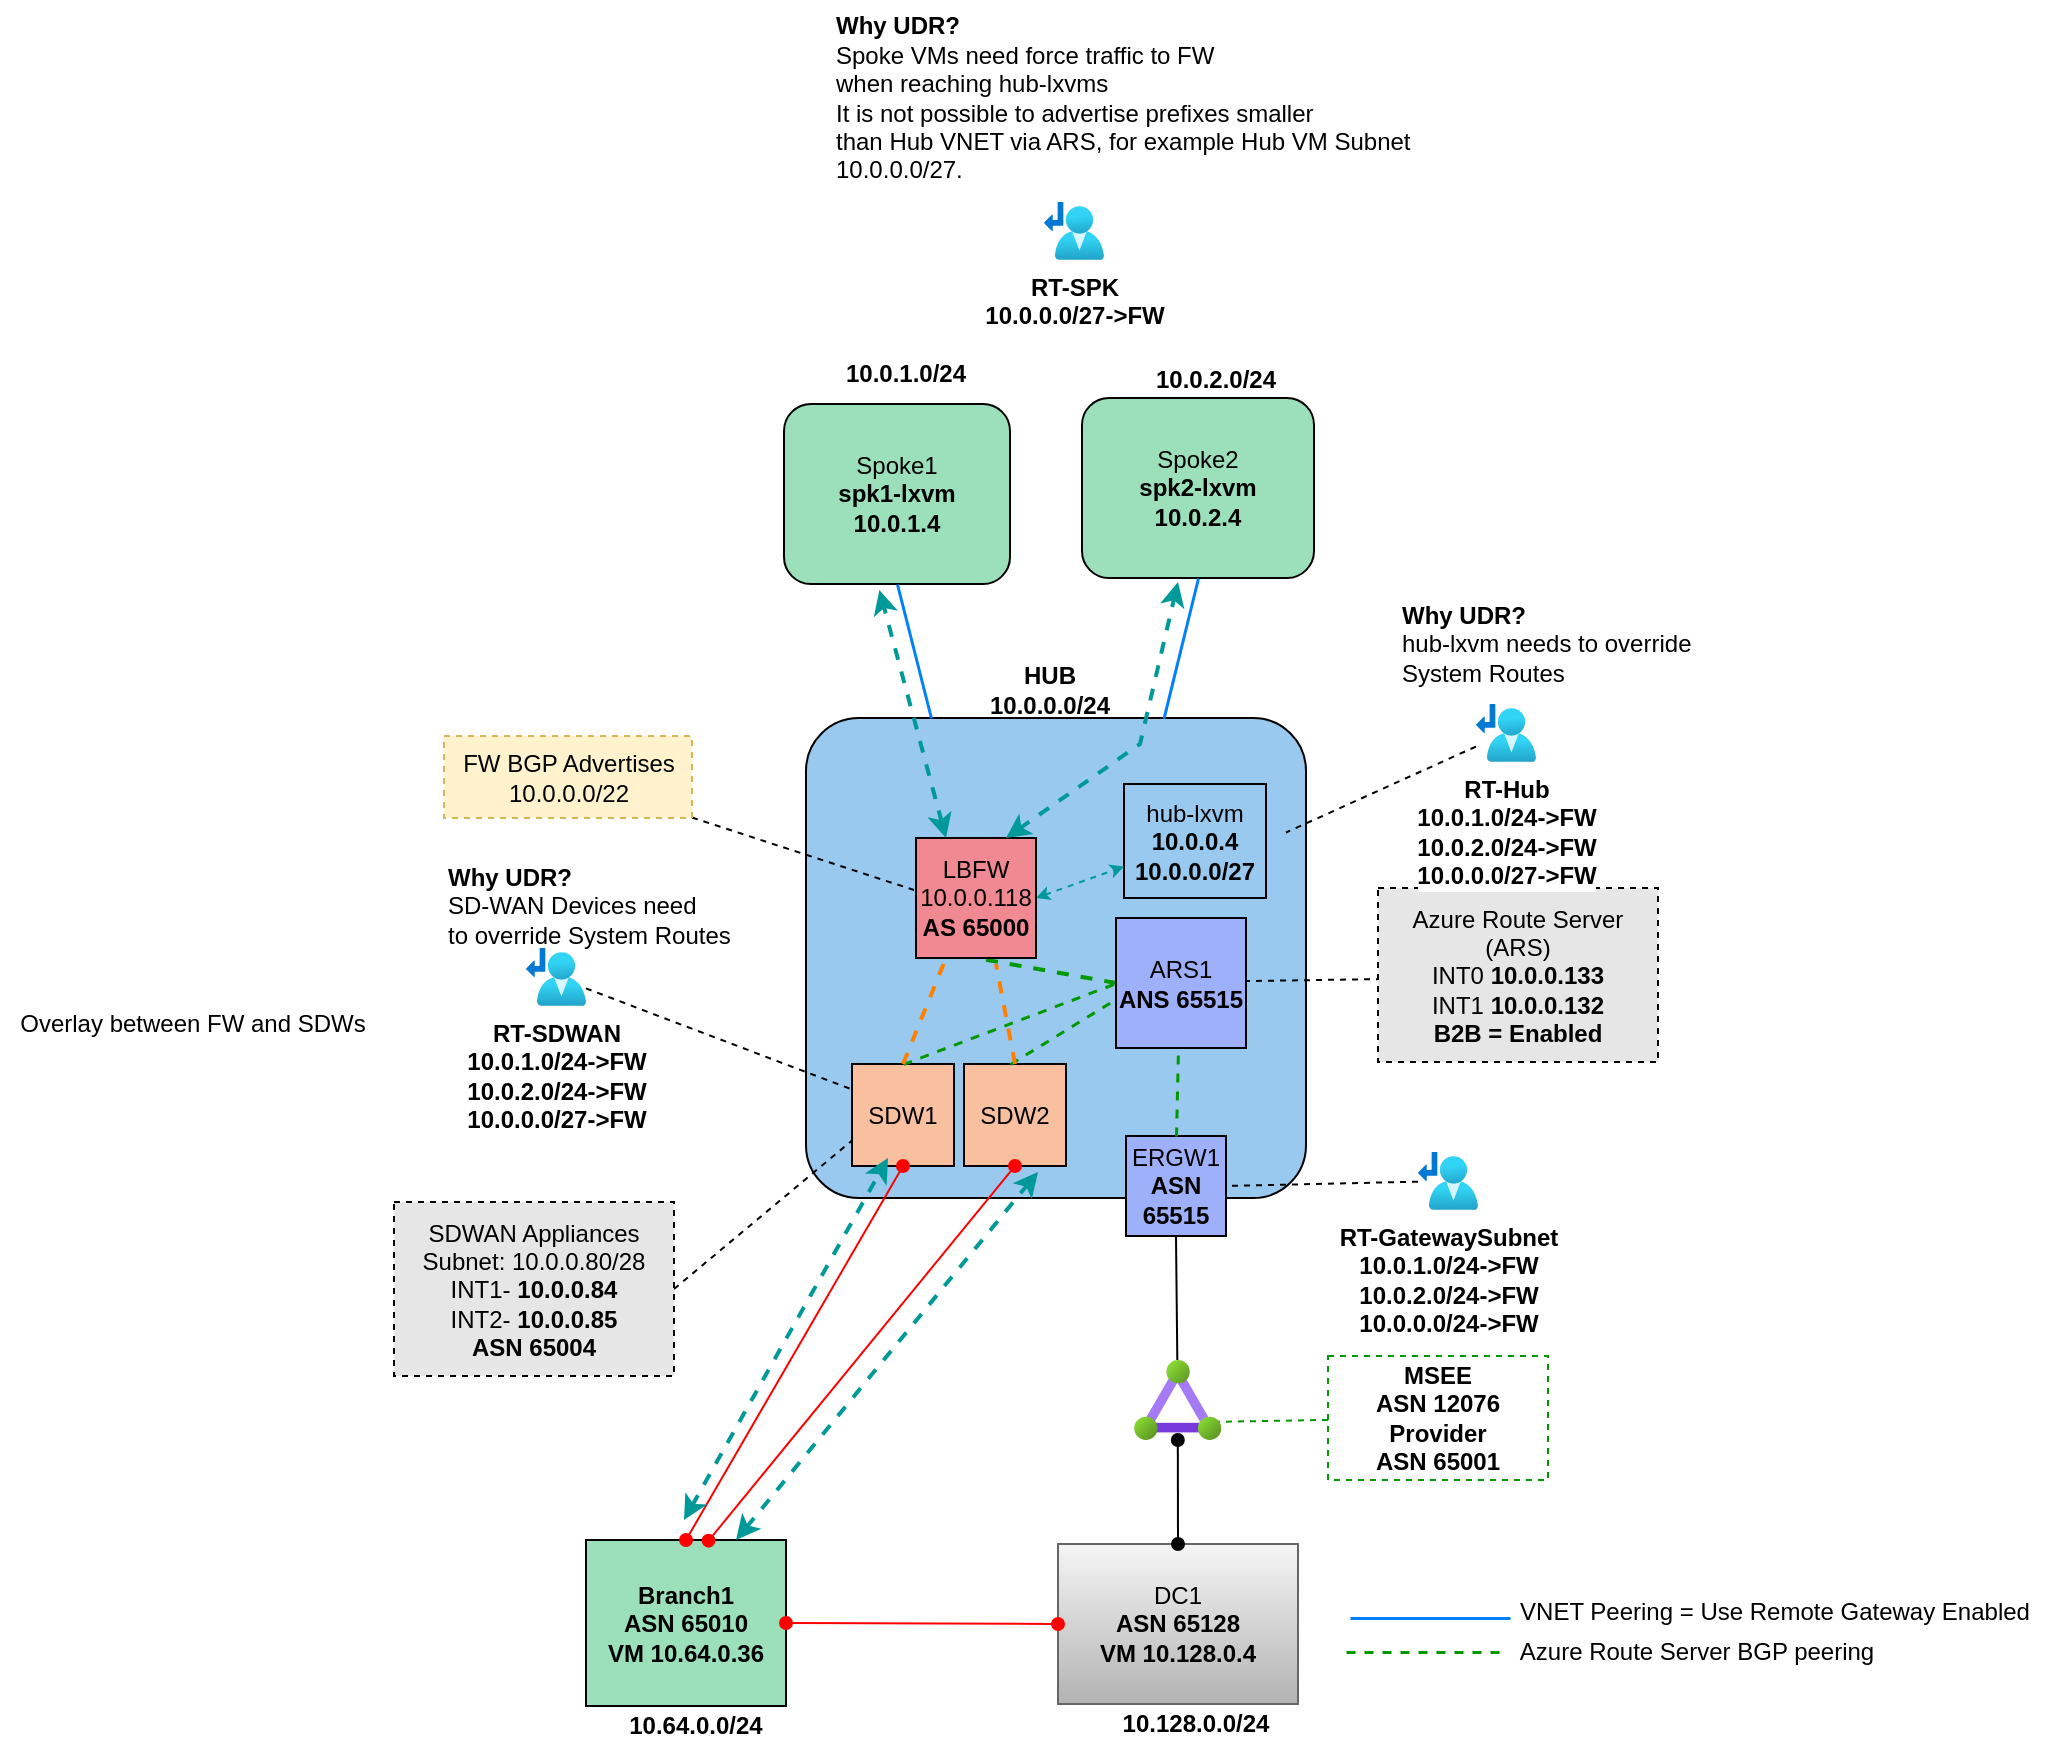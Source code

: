 <mxfile>
    <diagram name="UDR" id="_7mu0K1kzFnNQefQ5kPF">
        <mxGraphModel dx="2825" dy="1056" grid="0" gridSize="10" guides="0" tooltips="0" connect="1" arrows="1" fold="1" page="0" pageScale="1" pageWidth="1100" pageHeight="850" background="none" math="0" shadow="0">
            <root>
                <mxCell id="pV_txBsgiGjlM6UxXxGn-0"/>
                <mxCell id="pV_txBsgiGjlM6UxXxGn-1" parent="pV_txBsgiGjlM6UxXxGn-0"/>
                <mxCell id="pV_txBsgiGjlM6UxXxGn-3" value="Spoke2&lt;br&gt;&lt;b style=&quot;border-color: var(--border-color);&quot;&gt;spk2-lxvm&lt;br style=&quot;border-color: var(--border-color);&quot;&gt;10.0.2.4&lt;/b&gt;" style="rounded=1;whiteSpace=wrap;html=1;fillColor=#9BE0BA;" parent="pV_txBsgiGjlM6UxXxGn-1" vertex="1">
                    <mxGeometry x="-627" y="120" width="116" height="90" as="geometry"/>
                </mxCell>
                <mxCell id="pV_txBsgiGjlM6UxXxGn-5" value="Spoke1&lt;br&gt;&lt;b&gt;spk1-lxvm&lt;br&gt;10.0.1.4&lt;/b&gt;" style="rounded=1;whiteSpace=wrap;html=1;fillColor=#9BE0BA;" parent="pV_txBsgiGjlM6UxXxGn-1" vertex="1">
                    <mxGeometry x="-776" y="123" width="113" height="90" as="geometry"/>
                </mxCell>
                <mxCell id="pV_txBsgiGjlM6UxXxGn-6" value="&lt;b&gt;&lt;br&gt;&lt;br&gt;&lt;/b&gt;" style="rounded=1;whiteSpace=wrap;html=1;verticalAlign=top;fillColor=#99C9EF;arcSize=11;" parent="pV_txBsgiGjlM6UxXxGn-1" vertex="1">
                    <mxGeometry x="-765" y="280" width="250" height="240" as="geometry"/>
                </mxCell>
                <mxCell id="pV_txBsgiGjlM6UxXxGn-7" style="rounded=0;orthogonalLoop=1;jettySize=auto;html=1;exitX=0;exitY=0.5;exitDx=0;exitDy=0;dashed=1;strokeColor=#009900;endArrow=none;endFill=0;fontColor=#004F00;startArrow=none;entryX=0.5;entryY=1;entryDx=0;entryDy=0;strokeWidth=2;" parent="pV_txBsgiGjlM6UxXxGn-1" source="pV_txBsgiGjlM6UxXxGn-43" target="pV_txBsgiGjlM6UxXxGn-52" edge="1">
                    <mxGeometry relative="1" as="geometry">
                        <mxPoint x="-715" y="404" as="targetPoint"/>
                    </mxGeometry>
                </mxCell>
                <mxCell id="pV_txBsgiGjlM6UxXxGn-8" value="SDW1&lt;br&gt;" style="whiteSpace=wrap;html=1;aspect=fixed;fillColor=#F9C0A0;direction=south;" parent="pV_txBsgiGjlM6UxXxGn-1" vertex="1">
                    <mxGeometry x="-742" y="453" width="51" height="51" as="geometry"/>
                </mxCell>
                <mxCell id="pV_txBsgiGjlM6UxXxGn-9" value="DC1&lt;br&gt;&lt;b&gt;ASN 65128&lt;br&gt;VM 10.128.0.4&lt;br&gt;&lt;/b&gt;" style="rounded=0;whiteSpace=wrap;html=1;fillColor=#f5f5f5;strokeColor=#666666;gradientColor=#b3b3b3;" parent="pV_txBsgiGjlM6UxXxGn-1" vertex="1">
                    <mxGeometry x="-639" y="693" width="120" height="80" as="geometry"/>
                </mxCell>
                <mxCell id="pV_txBsgiGjlM6UxXxGn-11" value="&lt;b&gt;Branch1&lt;br&gt;ASN 65010&lt;br&gt;VM 10.64.0.36&lt;br&gt;&lt;/b&gt;" style="rounded=0;whiteSpace=wrap;html=1;fillColor=#9BE0BA;" parent="pV_txBsgiGjlM6UxXxGn-1" vertex="1">
                    <mxGeometry x="-875" y="691" width="100" height="83" as="geometry"/>
                </mxCell>
                <mxCell id="pV_txBsgiGjlM6UxXxGn-12" style="rounded=1;orthogonalLoop=1;jettySize=auto;html=1;exitX=0.5;exitY=1;exitDx=0;exitDy=0;entryX=0.715;entryY=0.001;entryDx=0;entryDy=0;startArrow=none;startFill=0;endArrow=none;endFill=0;entryPerimeter=0;strokeColor=#007FFF;strokeWidth=1.5;" parent="pV_txBsgiGjlM6UxXxGn-1" source="pV_txBsgiGjlM6UxXxGn-3" target="pV_txBsgiGjlM6UxXxGn-6" edge="1">
                    <mxGeometry relative="1" as="geometry"/>
                </mxCell>
                <mxCell id="pV_txBsgiGjlM6UxXxGn-13" style="rounded=1;orthogonalLoop=1;jettySize=auto;html=1;exitX=0.5;exitY=1;exitDx=0;exitDy=0;entryX=0.25;entryY=0;entryDx=0;entryDy=0;startArrow=none;startFill=0;endArrow=none;endFill=0;strokeColor=#007FFF;strokeWidth=1.5;" parent="pV_txBsgiGjlM6UxXxGn-1" source="pV_txBsgiGjlM6UxXxGn-5" target="pV_txBsgiGjlM6UxXxGn-6" edge="1">
                    <mxGeometry relative="1" as="geometry"/>
                </mxCell>
                <mxCell id="pV_txBsgiGjlM6UxXxGn-14" style="rounded=0;orthogonalLoop=1;jettySize=auto;html=1;exitX=0.5;exitY=0;exitDx=0;exitDy=0;startArrow=oval;startFill=1;endArrow=oval;endFill=1;strokeColor=#FF0000;entryX=1;entryY=0.5;entryDx=0;entryDy=0;" parent="pV_txBsgiGjlM6UxXxGn-1" source="pV_txBsgiGjlM6UxXxGn-11" target="pV_txBsgiGjlM6UxXxGn-8" edge="1">
                    <mxGeometry relative="1" as="geometry">
                        <mxPoint x="-725" y="500" as="targetPoint"/>
                    </mxGeometry>
                </mxCell>
                <mxCell id="pV_txBsgiGjlM6UxXxGn-16" value="ERGW1&lt;br&gt;&lt;b&gt;ASN 65515&lt;/b&gt;" style="whiteSpace=wrap;html=1;aspect=fixed;fillStyle=auto;fillColor=#9FB0FA;" parent="pV_txBsgiGjlM6UxXxGn-1" vertex="1">
                    <mxGeometry x="-605" y="489" width="50" height="50" as="geometry"/>
                </mxCell>
                <mxCell id="pV_txBsgiGjlM6UxXxGn-17" value="10.0.1.0/24" style="text;html=1;strokeColor=none;fillColor=none;align=center;verticalAlign=middle;whiteSpace=wrap;rounded=0;fontStyle=1" parent="pV_txBsgiGjlM6UxXxGn-1" vertex="1">
                    <mxGeometry x="-755" y="98" width="80" height="20" as="geometry"/>
                </mxCell>
                <mxCell id="pV_txBsgiGjlM6UxXxGn-18" value="10.0.2.0/24" style="text;html=1;strokeColor=none;fillColor=none;align=center;verticalAlign=middle;whiteSpace=wrap;rounded=0;fontStyle=1" parent="pV_txBsgiGjlM6UxXxGn-1" vertex="1">
                    <mxGeometry x="-600" y="101" width="80" height="20" as="geometry"/>
                </mxCell>
                <mxCell id="pV_txBsgiGjlM6UxXxGn-19" value="&lt;b&gt;10.64.0.0/24&lt;/b&gt;" style="text;html=1;strokeColor=none;fillColor=none;align=center;verticalAlign=middle;whiteSpace=wrap;rounded=0;" parent="pV_txBsgiGjlM6UxXxGn-1" vertex="1">
                    <mxGeometry x="-860" y="774" width="80" height="20" as="geometry"/>
                </mxCell>
                <mxCell id="pV_txBsgiGjlM6UxXxGn-21" value="HUB&lt;br&gt;10.0.0.0/24" style="text;html=1;strokeColor=none;fillColor=none;align=center;verticalAlign=middle;whiteSpace=wrap;rounded=0;fontStyle=1" parent="pV_txBsgiGjlM6UxXxGn-1" vertex="1">
                    <mxGeometry x="-683" y="256" width="80" height="20" as="geometry"/>
                </mxCell>
                <mxCell id="pV_txBsgiGjlM6UxXxGn-22" value="" style="edgeStyle=none;html=1;" parent="pV_txBsgiGjlM6UxXxGn-1" source="pV_txBsgiGjlM6UxXxGn-23" target="pV_txBsgiGjlM6UxXxGn-9" edge="1">
                    <mxGeometry relative="1" as="geometry"/>
                </mxCell>
                <mxCell id="pV_txBsgiGjlM6UxXxGn-23" value="&lt;b&gt;10.128.0.0/24&lt;/b&gt;" style="text;html=1;strokeColor=none;fillColor=none;align=center;verticalAlign=middle;whiteSpace=wrap;rounded=0;" parent="pV_txBsgiGjlM6UxXxGn-1" vertex="1">
                    <mxGeometry x="-610" y="773" width="80" height="20" as="geometry"/>
                </mxCell>
                <mxCell id="pV_txBsgiGjlM6UxXxGn-24" style="rounded=0;orthogonalLoop=1;jettySize=auto;html=1;entryX=0.5;entryY=1;entryDx=0;entryDy=0;startArrow=none;startFill=0;endArrow=none;endFill=0;" parent="pV_txBsgiGjlM6UxXxGn-1" source="pV_txBsgiGjlM6UxXxGn-48" target="pV_txBsgiGjlM6UxXxGn-16" edge="1">
                    <mxGeometry relative="1" as="geometry">
                        <mxPoint x="-575" y="610" as="sourcePoint"/>
                    </mxGeometry>
                </mxCell>
                <mxCell id="pV_txBsgiGjlM6UxXxGn-25" style="rounded=0;orthogonalLoop=1;jettySize=auto;html=1;exitX=0.5;exitY=0;exitDx=0;exitDy=0;startArrow=oval;startFill=1;endArrow=oval;endFill=1;" parent="pV_txBsgiGjlM6UxXxGn-1" source="pV_txBsgiGjlM6UxXxGn-9" target="pV_txBsgiGjlM6UxXxGn-48" edge="1">
                    <mxGeometry relative="1" as="geometry">
                        <mxPoint x="-573.482" y="679.944" as="targetPoint"/>
                    </mxGeometry>
                </mxCell>
                <mxCell id="pV_txBsgiGjlM6UxXxGn-26" style="rounded=0;orthogonalLoop=1;jettySize=auto;html=1;exitX=1;exitY=0.5;exitDx=0;exitDy=0;entryX=0;entryY=0.5;entryDx=0;entryDy=0;dashed=1;startArrow=none;startFill=0;endArrow=none;endFill=0;strokeColor=#000000;" parent="pV_txBsgiGjlM6UxXxGn-1" source="pV_txBsgiGjlM6UxXxGn-27" target="pV_txBsgiGjlM6UxXxGn-43" edge="1">
                    <mxGeometry relative="1" as="geometry"/>
                </mxCell>
                <mxCell id="pV_txBsgiGjlM6UxXxGn-27" value="&lt;font style=&quot;&quot;&gt;Azure Route Server (ARS)&lt;br&gt;&lt;div style=&quot;&quot;&gt;INT0 &lt;b&gt;10.0.0.133&lt;/b&gt;&lt;/div&gt;&lt;div style=&quot;&quot;&gt;INT1 &lt;b&gt;10.0.0.132&lt;/b&gt;&lt;/div&gt;&lt;div style=&quot;&quot;&gt;&lt;b&gt;B2B = Enabled&lt;/b&gt;&lt;/div&gt;&lt;/font&gt;" style="text;html=1;strokeColor=default;fillColor=#E6E6E6;align=center;verticalAlign=middle;whiteSpace=wrap;rounded=0;dashed=1;" parent="pV_txBsgiGjlM6UxXxGn-1" vertex="1">
                    <mxGeometry x="-479" y="365" width="140" height="87" as="geometry"/>
                </mxCell>
                <mxCell id="pV_txBsgiGjlM6UxXxGn-28" style="rounded=0;orthogonalLoop=1;jettySize=auto;html=1;exitX=1;exitY=0.5;exitDx=0;exitDy=0;dashed=1;startArrow=none;startFill=0;endArrow=none;endFill=0;strokeColor=#000000;entryX=0.75;entryY=1;entryDx=0;entryDy=0;" parent="pV_txBsgiGjlM6UxXxGn-1" source="pV_txBsgiGjlM6UxXxGn-29" target="pV_txBsgiGjlM6UxXxGn-8" edge="1">
                    <mxGeometry relative="1" as="geometry">
                        <mxPoint x="-737" y="479" as="targetPoint"/>
                    </mxGeometry>
                </mxCell>
                <mxCell id="pV_txBsgiGjlM6UxXxGn-29" value="SDWAN Appliances&lt;br&gt;Subnet:&amp;nbsp;10.0.0.80/28&lt;br&gt;INT1-&amp;nbsp;&lt;b&gt;10.0.0.84&lt;br&gt;&lt;/b&gt;INT2-&amp;nbsp;&lt;b style=&quot;border-color: var(--border-color);&quot;&gt;10.0.0.85&lt;/b&gt;&lt;br&gt;&lt;b&gt;ASN 65004&lt;/b&gt;" style="text;html=1;strokeColor=default;fillColor=#E6E6E6;align=center;verticalAlign=middle;whiteSpace=wrap;rounded=0;dashed=1;" parent="pV_txBsgiGjlM6UxXxGn-1" vertex="1">
                    <mxGeometry x="-971" y="522" width="140" height="87" as="geometry"/>
                </mxCell>
                <mxCell id="pV_txBsgiGjlM6UxXxGn-30" style="rounded=0;orthogonalLoop=1;jettySize=auto;html=1;dashed=1;strokeColor=#009900;endArrow=none;endFill=0;fontColor=#004F00;labelBackgroundColor=default;entryX=0.846;entryY=0.775;entryDx=0;entryDy=0;entryPerimeter=0;" parent="pV_txBsgiGjlM6UxXxGn-1" source="pV_txBsgiGjlM6UxXxGn-31" target="pV_txBsgiGjlM6UxXxGn-48" edge="1">
                    <mxGeometry relative="1" as="geometry">
                        <mxPoint x="-295" y="532.5" as="sourcePoint"/>
                        <mxPoint x="-575" y="635.25" as="targetPoint"/>
                    </mxGeometry>
                </mxCell>
                <mxCell id="pV_txBsgiGjlM6UxXxGn-31" value="&lt;b&gt;MSEE&lt;br&gt;ASN 12076&lt;br&gt;Provider&lt;br&gt;ASN 65001&lt;br&gt;&lt;/b&gt;" style="text;html=1;strokeColor=#009900;fillColor=none;align=center;verticalAlign=middle;whiteSpace=wrap;rounded=0;dashed=1;" parent="pV_txBsgiGjlM6UxXxGn-1" vertex="1">
                    <mxGeometry x="-504" y="599" width="110" height="62" as="geometry"/>
                </mxCell>
                <mxCell id="pV_txBsgiGjlM6UxXxGn-32" value="hub-lxvm&lt;br&gt;&lt;b&gt;10.0.0.4&lt;br&gt;10.0.0.0/27&lt;br&gt;&lt;/b&gt;" style="text;align=center;html=1;verticalAlign=middle;whiteSpace=wrap;rounded=0;fontSize=12;strokeColor=default;" parent="pV_txBsgiGjlM6UxXxGn-1" vertex="1">
                    <mxGeometry x="-606" y="313" width="71" height="57" as="geometry"/>
                </mxCell>
                <mxCell id="pV_txBsgiGjlM6UxXxGn-43" value="ARS1&lt;br&gt;&lt;b&gt;ANS 65515&lt;/b&gt;" style="whiteSpace=wrap;html=1;aspect=fixed;fillColor=#9FB0FA;" parent="pV_txBsgiGjlM6UxXxGn-1" vertex="1">
                    <mxGeometry x="-610" y="380" width="65" height="65" as="geometry"/>
                </mxCell>
                <mxCell id="pV_txBsgiGjlM6UxXxGn-48" value="" style="aspect=fixed;html=1;points=[];align=center;image;fontSize=12;image=img/lib/azure2/networking/ExpressRoute_Circuits.svg;fillColor=#FF6666;" parent="pV_txBsgiGjlM6UxXxGn-1" vertex="1">
                    <mxGeometry x="-601" y="601" width="43.75" height="40" as="geometry"/>
                </mxCell>
                <mxCell id="pV_txBsgiGjlM6UxXxGn-49" value="" style="rounded=0;orthogonalLoop=1;jettySize=auto;html=1;dashed=1;strokeColor=#009900;endArrow=none;endFill=0;fontColor=#004F00;strokeWidth=1.5;exitX=0.5;exitY=0;exitDx=0;exitDy=0;" parent="pV_txBsgiGjlM6UxXxGn-1" source="pV_txBsgiGjlM6UxXxGn-16" edge="1">
                    <mxGeometry relative="1" as="geometry">
                        <mxPoint x="-579" y="445" as="targetPoint"/>
                        <mxPoint x="-576" y="490" as="sourcePoint"/>
                    </mxGeometry>
                </mxCell>
                <mxCell id="gKa0OA1Wwf-zT32sqcEc-4" value="SDW2" style="whiteSpace=wrap;html=1;aspect=fixed;fillColor=#F9C0A0;direction=south;" parent="pV_txBsgiGjlM6UxXxGn-1" vertex="1">
                    <mxGeometry x="-686" y="453" width="51" height="51" as="geometry"/>
                </mxCell>
                <mxCell id="gKa0OA1Wwf-zT32sqcEc-5" style="rounded=0;orthogonalLoop=1;jettySize=auto;html=1;exitX=0.613;exitY=0.004;exitDx=0;exitDy=0;startArrow=oval;startFill=1;endArrow=oval;endFill=1;strokeColor=#FF0000;entryX=1;entryY=0.5;entryDx=0;entryDy=0;exitPerimeter=0;" parent="pV_txBsgiGjlM6UxXxGn-1" source="pV_txBsgiGjlM6UxXxGn-11" target="gKa0OA1Wwf-zT32sqcEc-4" edge="1">
                    <mxGeometry relative="1" as="geometry">
                        <mxPoint x="-706.5" y="514" as="targetPoint"/>
                        <mxPoint x="-815" y="701" as="sourcePoint"/>
                    </mxGeometry>
                </mxCell>
                <mxCell id="FWws9OsbfxTYVOzWDeag-1" style="edgeStyle=none;html=1;entryX=1;entryY=0.5;entryDx=0;entryDy=0;dashed=1;endArrow=none;endFill=0;" parent="pV_txBsgiGjlM6UxXxGn-1" source="pV_txBsgiGjlM6UxXxGn-65" target="pV_txBsgiGjlM6UxXxGn-16" edge="1">
                    <mxGeometry relative="1" as="geometry"/>
                </mxCell>
                <mxCell id="FWws9OsbfxTYVOzWDeag-30" style="rounded=0;orthogonalLoop=1;jettySize=auto;html=1;exitX=1;exitY=0.5;exitDx=0;exitDy=0;startArrow=oval;startFill=1;endArrow=oval;endFill=1;strokeColor=#FF0000;entryX=0;entryY=0.5;entryDx=0;entryDy=0;" parent="pV_txBsgiGjlM6UxXxGn-1" source="pV_txBsgiGjlM6UxXxGn-11" target="pV_txBsgiGjlM6UxXxGn-9" edge="1">
                    <mxGeometry relative="1" as="geometry">
                        <mxPoint x="-650.5" y="514" as="targetPoint"/>
                        <mxPoint x="-803.7" y="701.332" as="sourcePoint"/>
                    </mxGeometry>
                </mxCell>
                <mxCell id="LCVSwgqKnEwOuF7lQpnr-0" value="Overlay between FW and SDWs" style="text;html=1;align=center;verticalAlign=middle;resizable=0;points=[];autosize=1;strokeColor=none;fillColor=none;" vertex="1" parent="pV_txBsgiGjlM6UxXxGn-1">
                    <mxGeometry x="-1168" y="420" width="191" height="26" as="geometry"/>
                </mxCell>
                <mxCell id="gKa0OA1Wwf-zT32sqcEc-9" value="sd-wan-ars" parent="pV_txBsgiGjlM6UxXxGn-0"/>
                <mxCell id="gKa0OA1Wwf-zT32sqcEc-10" value="" style="rounded=0;orthogonalLoop=1;jettySize=auto;html=1;dashed=1;strokeColor=#009900;endArrow=none;endFill=0;fontColor=#004F00;strokeWidth=1.5;exitX=0;exitY=0.5;exitDx=0;exitDy=0;entryX=0;entryY=0.5;entryDx=0;entryDy=0;" parent="gKa0OA1Wwf-zT32sqcEc-9" edge="1">
                    <mxGeometry relative="1" as="geometry">
                        <mxPoint x="-610" y="412.5" as="targetPoint"/>
                        <mxPoint x="-716.5" y="453" as="sourcePoint"/>
                    </mxGeometry>
                </mxCell>
                <mxCell id="gKa0OA1Wwf-zT32sqcEc-11" value="" style="rounded=0;orthogonalLoop=1;jettySize=auto;html=1;dashed=1;strokeColor=#009900;endArrow=none;endFill=0;fontColor=#004F00;strokeWidth=1.5;" parent="gKa0OA1Wwf-zT32sqcEc-9" edge="1">
                    <mxGeometry relative="1" as="geometry">
                        <mxPoint x="-611" y="421" as="targetPoint"/>
                        <mxPoint x="-663" y="453" as="sourcePoint"/>
                    </mxGeometry>
                </mxCell>
                <mxCell id="FWws9OsbfxTYVOzWDeag-39" value="VNET Peering = Use Remote Gateway Enabled&lt;br&gt;" style="text;html=1;align=center;verticalAlign=middle;resizable=0;points=[];autosize=1;strokeColor=none;fillColor=none;" parent="gKa0OA1Wwf-zT32sqcEc-9" vertex="1">
                    <mxGeometry x="-418" y="714" width="273" height="26" as="geometry"/>
                </mxCell>
                <mxCell id="FWws9OsbfxTYVOzWDeag-40" value="" style="edgeStyle=none;orthogonalLoop=1;jettySize=auto;html=1;strokeColor=#007FFF;startArrow=none;startFill=0;endArrow=none;endFill=0;strokeWidth=1.5;" parent="gKa0OA1Wwf-zT32sqcEc-9" edge="1">
                    <mxGeometry width="80" relative="1" as="geometry">
                        <mxPoint x="-493.0" y="730" as="sourcePoint"/>
                        <mxPoint x="-413.0" y="730" as="targetPoint"/>
                        <Array as="points"/>
                    </mxGeometry>
                </mxCell>
                <mxCell id="FWws9OsbfxTYVOzWDeag-41" value="" style="rounded=0;orthogonalLoop=1;jettySize=auto;html=1;exitX=1;exitY=0.5;exitDx=0;exitDy=0;dashed=1;strokeColor=#009900;endArrow=none;endFill=0;fontColor=#004F00;strokeWidth=1.5;" parent="gKa0OA1Wwf-zT32sqcEc-9" edge="1">
                    <mxGeometry relative="1" as="geometry">
                        <mxPoint x="-416" y="747" as="targetPoint"/>
                        <mxPoint x="-495" y="747" as="sourcePoint"/>
                    </mxGeometry>
                </mxCell>
                <mxCell id="FWws9OsbfxTYVOzWDeag-42" value="Azure Route Server BGP peering" style="text;html=1;align=center;verticalAlign=middle;resizable=0;points=[];autosize=1;strokeColor=none;fillColor=none;" parent="gKa0OA1Wwf-zT32sqcEc-9" vertex="1">
                    <mxGeometry x="-418" y="734" width="195" height="26" as="geometry"/>
                </mxCell>
                <mxCell id="pV_txBsgiGjlM6UxXxGn-50" value="Firewall" parent="pV_txBsgiGjlM6UxXxGn-0"/>
                <mxCell id="pV_txBsgiGjlM6UxXxGn-51" style="edgeStyle=none;hachureGap=4;html=1;exitX=1;exitY=0.5;exitDx=0;exitDy=0;strokeColor=#009999;strokeWidth=1;fontFamily=Helvetica;fontSource=https%3A%2F%2Ffonts.googleapis.com%2Fcss%3Ffamily%3DArchitects%2BDaughter;fontSize=11;rounded=0;startArrow=classic;dashed=1;startSize=4;endSize=4;jumpSize=4;" parent="pV_txBsgiGjlM6UxXxGn-50" source="pV_txBsgiGjlM6UxXxGn-52" target="pV_txBsgiGjlM6UxXxGn-32" edge="1">
                    <mxGeometry relative="1" as="geometry"/>
                </mxCell>
                <mxCell id="pV_txBsgiGjlM6UxXxGn-52" value="LBFW&lt;br&gt;10.0.0.118&lt;br&gt;&lt;b&gt;AS 65000&lt;/b&gt;" style="whiteSpace=wrap;html=1;aspect=fixed;gradientColor=none;fillStyle=auto;fillColor=#F18992;" parent="pV_txBsgiGjlM6UxXxGn-50" vertex="1">
                    <mxGeometry x="-710" y="340" width="60" height="60" as="geometry"/>
                </mxCell>
                <mxCell id="pV_txBsgiGjlM6UxXxGn-54" value="" style="endArrow=classic;startArrow=classic;html=1;rounded=0;dashed=1;strokeWidth=2;exitX=0.25;exitY=0;exitDx=0;exitDy=0;strokeColor=#009999;entryX=0.422;entryY=1.033;entryDx=0;entryDy=0;entryPerimeter=0;" parent="pV_txBsgiGjlM6UxXxGn-50" source="pV_txBsgiGjlM6UxXxGn-52" target="pV_txBsgiGjlM6UxXxGn-5" edge="1">
                    <mxGeometry width="50" height="50" relative="1" as="geometry">
                        <mxPoint x="-647.0" y="397" as="sourcePoint"/>
                        <mxPoint x="-697" y="210" as="targetPoint"/>
                    </mxGeometry>
                </mxCell>
                <mxCell id="pV_txBsgiGjlM6UxXxGn-55" value="" style="endArrow=classic;startArrow=classic;html=1;rounded=0;dashed=1;strokeWidth=2;strokeColor=#009999;entryX=1;entryY=0.5;entryDx=0;entryDy=0;" parent="pV_txBsgiGjlM6UxXxGn-50" edge="1">
                    <mxGeometry width="50" height="50" relative="1" as="geometry">
                        <mxPoint x="-826" y="681" as="sourcePoint"/>
                        <mxPoint x="-724" y="500.0" as="targetPoint"/>
                    </mxGeometry>
                </mxCell>
                <mxCell id="pV_txBsgiGjlM6UxXxGn-56" value="" style="endArrow=classic;startArrow=classic;html=1;rounded=0;dashed=1;strokeWidth=2;strokeColor=#009999;exitX=0.75;exitY=0;exitDx=0;exitDy=0;" parent="pV_txBsgiGjlM6UxXxGn-50" source="pV_txBsgiGjlM6UxXxGn-52" edge="1">
                    <mxGeometry width="50" height="50" relative="1" as="geometry">
                        <mxPoint x="-615" y="340" as="sourcePoint"/>
                        <mxPoint x="-579" y="212" as="targetPoint"/>
                        <Array as="points">
                            <mxPoint x="-598" y="293"/>
                        </Array>
                    </mxGeometry>
                </mxCell>
                <mxCell id="gKa0OA1Wwf-zT32sqcEc-14" value="" style="endArrow=classic;startArrow=classic;html=1;rounded=0;dashed=1;strokeWidth=2;strokeColor=#009999;entryX=1;entryY=0.5;entryDx=0;entryDy=0;exitX=0.75;exitY=0;exitDx=0;exitDy=0;" parent="pV_txBsgiGjlM6UxXxGn-50" source="pV_txBsgiGjlM6UxXxGn-11" edge="1">
                    <mxGeometry width="50" height="50" relative="1" as="geometry">
                        <mxPoint x="-765" y="697" as="sourcePoint"/>
                        <mxPoint x="-649" y="507.0" as="targetPoint"/>
                    </mxGeometry>
                </mxCell>
                <mxCell id="gKa0OA1Wwf-zT32sqcEc-19" style="rounded=0;orthogonalLoop=1;jettySize=auto;html=1;dashed=1;strokeColor=#FF8000;endArrow=none;endFill=0;fontColor=#004F00;startArrow=none;entryX=0.25;entryY=1;entryDx=0;entryDy=0;strokeWidth=2;exitX=0;exitY=0.5;exitDx=0;exitDy=0;" parent="pV_txBsgiGjlM6UxXxGn-50" source="pV_txBsgiGjlM6UxXxGn-8" target="pV_txBsgiGjlM6UxXxGn-52" edge="1">
                    <mxGeometry relative="1" as="geometry">
                        <mxPoint x="-670" y="410" as="targetPoint"/>
                        <mxPoint x="-600" y="422.5" as="sourcePoint"/>
                    </mxGeometry>
                </mxCell>
                <mxCell id="gKa0OA1Wwf-zT32sqcEc-20" style="rounded=0;orthogonalLoop=1;jettySize=auto;html=1;dashed=1;strokeColor=#FF8000;endArrow=none;endFill=0;fontColor=#004F00;startArrow=none;strokeWidth=2;exitX=0;exitY=0.5;exitDx=0;exitDy=0;" parent="pV_txBsgiGjlM6UxXxGn-50" source="gKa0OA1Wwf-zT32sqcEc-4" edge="1">
                    <mxGeometry relative="1" as="geometry">
                        <mxPoint x="-670" y="403" as="targetPoint"/>
                        <mxPoint x="-706.5" y="463" as="sourcePoint"/>
                    </mxGeometry>
                </mxCell>
                <object label="UDR" id="pV_txBsgiGjlM6UxXxGn-64">
                    <mxCell parent="pV_txBsgiGjlM6UxXxGn-0"/>
                </object>
                <mxCell id="pV_txBsgiGjlM6UxXxGn-65" value="RT-GatewaySubnet&lt;br&gt;10.0.1.0/24-&amp;gt;FW&lt;br&gt;10.0.2.0/24-&amp;gt;FW&lt;br&gt;10.0.0.0/24-&amp;gt;FW" style="aspect=fixed;html=1;points=[];align=center;image;fontSize=12;image=img/lib/azure2/networking/Route_Tables.svg;fontStyle=1" parent="pV_txBsgiGjlM6UxXxGn-64" vertex="1">
                    <mxGeometry x="-459" y="497" width="29.94" height="29" as="geometry"/>
                </mxCell>
                <mxCell id="FWws9OsbfxTYVOzWDeag-17" value="RT-SDWAN&lt;br&gt;10.0.1.0/24-&amp;gt;FW&lt;br&gt;10.0.2.0/24-&amp;gt;FW&lt;br&gt;10.0.0.0/27-&amp;gt;FW" style="aspect=fixed;html=1;points=[];align=center;image;fontSize=12;image=img/lib/azure2/networking/Route_Tables.svg;fontStyle=1" parent="pV_txBsgiGjlM6UxXxGn-64" vertex="1">
                    <mxGeometry x="-905" y="395" width="29.94" height="29" as="geometry"/>
                </mxCell>
                <mxCell id="FWws9OsbfxTYVOzWDeag-18" value="&lt;b&gt;Why UDR?&amp;nbsp;&lt;br&gt;&lt;/b&gt;SD-WAN Devices need &lt;br&gt;to override System Routes" style="text;html=1;align=left;verticalAlign=middle;resizable=0;points=[];autosize=1;strokeColor=none;fillColor=none;" parent="pV_txBsgiGjlM6UxXxGn-64" vertex="1">
                    <mxGeometry x="-946" y="346" width="159" height="55" as="geometry"/>
                </mxCell>
                <mxCell id="FWws9OsbfxTYVOzWDeag-19" value="RT-Hub&lt;br&gt;10.0.1.0/24-&amp;gt;FW&lt;br&gt;10.0.2.0/24-&amp;gt;FW&lt;br&gt;10.0.0.0/27-&amp;gt;FW" style="aspect=fixed;html=1;points=[];align=center;image;fontSize=12;image=img/lib/azure2/networking/Route_Tables.svg;fontStyle=1" parent="pV_txBsgiGjlM6UxXxGn-64" vertex="1">
                    <mxGeometry x="-430" y="273" width="29.94" height="29" as="geometry"/>
                </mxCell>
                <mxCell id="FWws9OsbfxTYVOzWDeag-20" value="&lt;b&gt;Why UDR?&lt;br&gt;&lt;/b&gt;hub-lxvm needs to override &lt;br&gt;System Routes" style="text;html=1;align=left;verticalAlign=middle;resizable=0;points=[];autosize=1;strokeColor=none;fillColor=none;" parent="pV_txBsgiGjlM6UxXxGn-64" vertex="1">
                    <mxGeometry x="-469" y="215" width="163" height="55" as="geometry"/>
                </mxCell>
                <mxCell id="FWws9OsbfxTYVOzWDeag-21" value="RT-SPK&lt;br&gt;10.0.0.0/27-&amp;gt;FW" style="aspect=fixed;html=1;points=[];align=center;image;fontSize=12;image=img/lib/azure2/networking/Route_Tables.svg;fontStyle=1" parent="pV_txBsgiGjlM6UxXxGn-64" vertex="1">
                    <mxGeometry x="-646" y="22" width="29.94" height="29" as="geometry"/>
                </mxCell>
                <mxCell id="FWws9OsbfxTYVOzWDeag-22" value="&lt;b&gt;Why UDR?&lt;br&gt;&lt;/b&gt;Spoke VMs need force traffic to FW&lt;br&gt;when reaching hub-lxvms&lt;br&gt;It is not possible to advertise prefixes smaller &lt;br&gt;than Hub VNET via ARS, for example Hub VM Subnet&lt;br&gt;10.0.0.0/27." style="text;html=1;align=left;verticalAlign=middle;resizable=0;points=[];autosize=1;strokeColor=none;fillColor=none;" parent="pV_txBsgiGjlM6UxXxGn-64" vertex="1">
                    <mxGeometry x="-752" y="-79" width="305" height="98" as="geometry"/>
                </mxCell>
                <mxCell id="FWws9OsbfxTYVOzWDeag-23" style="edgeStyle=none;html=1;entryX=1;entryY=0.25;entryDx=0;entryDy=0;endArrow=none;endFill=0;dashed=1;" parent="pV_txBsgiGjlM6UxXxGn-64" source="FWws9OsbfxTYVOzWDeag-19" edge="1">
                    <mxGeometry relative="1" as="geometry">
                        <mxPoint x="-525" y="337.25" as="targetPoint"/>
                    </mxGeometry>
                </mxCell>
                <mxCell id="FWws9OsbfxTYVOzWDeag-24" style="edgeStyle=none;html=1;dashed=1;fontColor=#FF8000;endArrow=none;endFill=0;" parent="pV_txBsgiGjlM6UxXxGn-64" source="FWws9OsbfxTYVOzWDeag-26" edge="1">
                    <mxGeometry relative="1" as="geometry">
                        <mxPoint x="-711" y="366" as="targetPoint"/>
                    </mxGeometry>
                </mxCell>
                <mxCell id="FWws9OsbfxTYVOzWDeag-25" style="edgeStyle=none;html=1;dashed=1;endArrow=none;endFill=0;entryX=0.25;entryY=1;entryDx=0;entryDy=0;" parent="pV_txBsgiGjlM6UxXxGn-64" source="FWws9OsbfxTYVOzWDeag-17" target="pV_txBsgiGjlM6UxXxGn-8" edge="1">
                    <mxGeometry relative="1" as="geometry">
                        <mxPoint x="-740" y="471" as="targetPoint"/>
                    </mxGeometry>
                </mxCell>
                <mxCell id="FWws9OsbfxTYVOzWDeag-26" value="FW BGP Advertises&lt;br&gt;10.0.0.0/22" style="text;html=1;align=center;verticalAlign=middle;resizable=0;points=[];autosize=1;strokeColor=#d6b656;fillColor=#fff2cc;dashed=1;" parent="pV_txBsgiGjlM6UxXxGn-64" vertex="1">
                    <mxGeometry x="-946" y="289" width="124" height="41" as="geometry"/>
                </mxCell>
            </root>
        </mxGraphModel>
    </diagram>
    <diagram name="SD-VNET" id="v_oJ7eFrxNq7j85Yx0EX">
        <mxGraphModel dx="3225" dy="656" grid="0" gridSize="10" guides="0" tooltips="0" connect="1" arrows="1" fold="1" page="0" pageScale="1" pageWidth="1100" pageHeight="850" background="none" math="0" shadow="0">
            <root>
                <mxCell id="troMd9qhn7XEFZoUYkuW-0"/>
                <mxCell id="troMd9qhn7XEFZoUYkuW-1" parent="troMd9qhn7XEFZoUYkuW-0"/>
                <mxCell id="9YHOw0NfHvEYY-PrdQ5U-2" value="SD-WAN VNET&lt;br&gt;10.20.0.0/24" style="rounded=1;whiteSpace=wrap;html=1;fillColor=none;labelPosition=center;verticalLabelPosition=top;align=center;verticalAlign=bottom;" parent="troMd9qhn7XEFZoUYkuW-1" vertex="1">
                    <mxGeometry x="-958" y="319" width="159" height="146" as="geometry"/>
                </mxCell>
                <mxCell id="troMd9qhn7XEFZoUYkuW-2" value="Spoke12&lt;br&gt;&lt;b style=&quot;border-color: var(--border-color);&quot;&gt;spk2-lxvm&lt;br style=&quot;border-color: var(--border-color);&quot;&gt;10.0.2.4&lt;/b&gt;" style="rounded=1;whiteSpace=wrap;html=1;fillColor=#9BE0BA;" parent="troMd9qhn7XEFZoUYkuW-1" vertex="1">
                    <mxGeometry x="-627" y="120" width="116" height="90" as="geometry"/>
                </mxCell>
                <mxCell id="troMd9qhn7XEFZoUYkuW-3" value="Spoke1&lt;br&gt;&lt;b&gt;spk1-lxvm&lt;br&gt;10.0.1.4&lt;/b&gt;" style="rounded=1;whiteSpace=wrap;html=1;fillColor=#9BE0BA;" parent="troMd9qhn7XEFZoUYkuW-1" vertex="1">
                    <mxGeometry x="-776" y="123" width="113" height="90" as="geometry"/>
                </mxCell>
                <mxCell id="troMd9qhn7XEFZoUYkuW-4" value="&lt;b&gt;&lt;br&gt;&lt;br&gt;&lt;/b&gt;" style="rounded=1;whiteSpace=wrap;html=1;verticalAlign=top;fillColor=#99C9EF;arcSize=11;" parent="troMd9qhn7XEFZoUYkuW-1" vertex="1">
                    <mxGeometry x="-765" y="280" width="250" height="240" as="geometry"/>
                </mxCell>
                <mxCell id="troMd9qhn7XEFZoUYkuW-5" style="rounded=0;orthogonalLoop=1;jettySize=auto;html=1;exitX=0;exitY=0.5;exitDx=0;exitDy=0;dashed=1;strokeColor=#009900;endArrow=none;endFill=0;fontColor=#004F00;startArrow=none;entryX=1;entryY=0.5;entryDx=0;entryDy=0;strokeWidth=2;" parent="troMd9qhn7XEFZoUYkuW-1" source="troMd9qhn7XEFZoUYkuW-28" target="troMd9qhn7XEFZoUYkuW-44" edge="1">
                    <mxGeometry relative="1" as="geometry">
                        <mxPoint x="-715" y="404" as="targetPoint"/>
                    </mxGeometry>
                </mxCell>
                <mxCell id="troMd9qhn7XEFZoUYkuW-6" value="SDW1&lt;br&gt;" style="whiteSpace=wrap;html=1;aspect=fixed;fillColor=#F9C0A0;direction=south;" parent="troMd9qhn7XEFZoUYkuW-1" vertex="1">
                    <mxGeometry x="-928" y="339" width="51" height="51" as="geometry"/>
                </mxCell>
                <mxCell id="troMd9qhn7XEFZoUYkuW-7" value="DC1&lt;br&gt;&lt;b&gt;ASN 65128&lt;br&gt;VM 10.128.0.4&lt;br&gt;&lt;/b&gt;" style="rounded=0;whiteSpace=wrap;html=1;fillColor=#f5f5f5;strokeColor=#666666;gradientColor=#b3b3b3;" parent="troMd9qhn7XEFZoUYkuW-1" vertex="1">
                    <mxGeometry x="-638" y="697" width="120" height="80" as="geometry"/>
                </mxCell>
                <mxCell id="troMd9qhn7XEFZoUYkuW-8" value="&lt;b&gt;Branch1&lt;br&gt;ASN 65010&lt;br&gt;VM 10.64.0.36&lt;br&gt;&lt;/b&gt;" style="rounded=0;whiteSpace=wrap;html=1;fillColor=#9BE0BA;" parent="troMd9qhn7XEFZoUYkuW-1" vertex="1">
                    <mxGeometry x="-918" y="696" width="100" height="83" as="geometry"/>
                </mxCell>
                <mxCell id="troMd9qhn7XEFZoUYkuW-9" style="rounded=1;orthogonalLoop=1;jettySize=auto;html=1;exitX=0.5;exitY=1;exitDx=0;exitDy=0;entryX=0.715;entryY=0.001;entryDx=0;entryDy=0;startArrow=none;startFill=0;endArrow=none;endFill=0;entryPerimeter=0;strokeColor=#007FFF;strokeWidth=1.5;" parent="troMd9qhn7XEFZoUYkuW-1" source="troMd9qhn7XEFZoUYkuW-2" target="troMd9qhn7XEFZoUYkuW-4" edge="1">
                    <mxGeometry relative="1" as="geometry"/>
                </mxCell>
                <mxCell id="troMd9qhn7XEFZoUYkuW-10" style="rounded=1;orthogonalLoop=1;jettySize=auto;html=1;exitX=0.5;exitY=1;exitDx=0;exitDy=0;entryX=0.25;entryY=0;entryDx=0;entryDy=0;startArrow=none;startFill=0;endArrow=none;endFill=0;strokeColor=#007FFF;strokeWidth=1.5;" parent="troMd9qhn7XEFZoUYkuW-1" source="troMd9qhn7XEFZoUYkuW-3" target="troMd9qhn7XEFZoUYkuW-4" edge="1">
                    <mxGeometry relative="1" as="geometry"/>
                </mxCell>
                <mxCell id="troMd9qhn7XEFZoUYkuW-11" style="rounded=0;orthogonalLoop=1;jettySize=auto;html=1;startArrow=none;startFill=1;endArrow=oval;endFill=1;strokeColor=#FF0000;entryX=1;entryY=0.5;entryDx=0;entryDy=0;exitX=0.25;exitY=0;exitDx=0;exitDy=0;" parent="troMd9qhn7XEFZoUYkuW-1" source="troMd9qhn7XEFZoUYkuW-8" target="troMd9qhn7XEFZoUYkuW-6" edge="1">
                    <mxGeometry relative="1" as="geometry">
                        <mxPoint x="-725" y="500" as="targetPoint"/>
                    </mxGeometry>
                </mxCell>
                <mxCell id="troMd9qhn7XEFZoUYkuW-12" value="ERGW1&lt;br&gt;&lt;b&gt;ASN 65515&lt;/b&gt;" style="whiteSpace=wrap;html=1;aspect=fixed;fillStyle=auto;fillColor=#9FB0FA;" parent="troMd9qhn7XEFZoUYkuW-1" vertex="1">
                    <mxGeometry x="-605" y="489" width="50" height="50" as="geometry"/>
                </mxCell>
                <mxCell id="troMd9qhn7XEFZoUYkuW-13" value="10.0.1.0/24" style="text;html=1;strokeColor=none;fillColor=none;align=center;verticalAlign=middle;whiteSpace=wrap;rounded=0;fontStyle=1" parent="troMd9qhn7XEFZoUYkuW-1" vertex="1">
                    <mxGeometry x="-755" y="98" width="80" height="20" as="geometry"/>
                </mxCell>
                <mxCell id="troMd9qhn7XEFZoUYkuW-14" value="10.0.2.0/24" style="text;html=1;strokeColor=none;fillColor=none;align=center;verticalAlign=middle;whiteSpace=wrap;rounded=0;fontStyle=1" parent="troMd9qhn7XEFZoUYkuW-1" vertex="1">
                    <mxGeometry x="-600" y="101" width="80" height="20" as="geometry"/>
                </mxCell>
                <mxCell id="troMd9qhn7XEFZoUYkuW-15" value="&lt;b&gt;10.64.0.0/24&lt;/b&gt;" style="text;html=1;strokeColor=none;fillColor=none;align=center;verticalAlign=middle;whiteSpace=wrap;rounded=0;" parent="troMd9qhn7XEFZoUYkuW-1" vertex="1">
                    <mxGeometry x="-903" y="779" width="80" height="20" as="geometry"/>
                </mxCell>
                <mxCell id="troMd9qhn7XEFZoUYkuW-16" value="HUB&lt;br&gt;10.0.0.0/24" style="text;html=1;strokeColor=none;fillColor=none;align=center;verticalAlign=middle;whiteSpace=wrap;rounded=0;fontStyle=1" parent="troMd9qhn7XEFZoUYkuW-1" vertex="1">
                    <mxGeometry x="-683" y="256" width="80" height="20" as="geometry"/>
                </mxCell>
                <mxCell id="troMd9qhn7XEFZoUYkuW-17" value="" style="edgeStyle=none;html=1;" parent="troMd9qhn7XEFZoUYkuW-1" source="troMd9qhn7XEFZoUYkuW-18" target="troMd9qhn7XEFZoUYkuW-7" edge="1">
                    <mxGeometry relative="1" as="geometry"/>
                </mxCell>
                <mxCell id="troMd9qhn7XEFZoUYkuW-18" value="&lt;b&gt;10.128.0.0/24&lt;/b&gt;" style="text;html=1;strokeColor=none;fillColor=none;align=center;verticalAlign=middle;whiteSpace=wrap;rounded=0;" parent="troMd9qhn7XEFZoUYkuW-1" vertex="1">
                    <mxGeometry x="-610" y="773" width="80" height="20" as="geometry"/>
                </mxCell>
                <mxCell id="troMd9qhn7XEFZoUYkuW-19" style="rounded=0;orthogonalLoop=1;jettySize=auto;html=1;entryX=0.5;entryY=1;entryDx=0;entryDy=0;startArrow=none;startFill=0;endArrow=none;endFill=0;" parent="troMd9qhn7XEFZoUYkuW-1" source="troMd9qhn7XEFZoUYkuW-29" target="troMd9qhn7XEFZoUYkuW-12" edge="1">
                    <mxGeometry relative="1" as="geometry">
                        <mxPoint x="-575" y="610" as="sourcePoint"/>
                    </mxGeometry>
                </mxCell>
                <mxCell id="troMd9qhn7XEFZoUYkuW-20" style="rounded=0;orthogonalLoop=1;jettySize=auto;html=1;exitX=0.5;exitY=0;exitDx=0;exitDy=0;startArrow=oval;startFill=1;endArrow=oval;endFill=1;" parent="troMd9qhn7XEFZoUYkuW-1" source="troMd9qhn7XEFZoUYkuW-7" target="troMd9qhn7XEFZoUYkuW-29" edge="1">
                    <mxGeometry relative="1" as="geometry">
                        <mxPoint x="-573.482" y="679.944" as="targetPoint"/>
                    </mxGeometry>
                </mxCell>
                <mxCell id="troMd9qhn7XEFZoUYkuW-21" style="rounded=0;orthogonalLoop=1;jettySize=auto;html=1;exitX=1;exitY=0.5;exitDx=0;exitDy=0;entryX=0;entryY=0.5;entryDx=0;entryDy=0;dashed=1;startArrow=none;startFill=0;endArrow=none;endFill=0;strokeColor=#000000;" parent="troMd9qhn7XEFZoUYkuW-1" source="troMd9qhn7XEFZoUYkuW-22" target="troMd9qhn7XEFZoUYkuW-28" edge="1">
                    <mxGeometry relative="1" as="geometry"/>
                </mxCell>
                <mxCell id="troMd9qhn7XEFZoUYkuW-22" value="&lt;font style=&quot;&quot;&gt;Azure Route Server (ARS)&lt;br&gt;&lt;div style=&quot;&quot;&gt;INT0 &lt;b&gt;10.0.0.133&lt;/b&gt;&lt;/div&gt;&lt;div style=&quot;&quot;&gt;INT1 &lt;b&gt;10.0.0.132&lt;/b&gt;&lt;/div&gt;&lt;div style=&quot;&quot;&gt;&lt;b&gt;B2B = Enabled&lt;/b&gt;&lt;/div&gt;&lt;/font&gt;" style="text;html=1;strokeColor=default;fillColor=#E6E6E6;align=center;verticalAlign=middle;whiteSpace=wrap;rounded=0;dashed=1;" parent="troMd9qhn7XEFZoUYkuW-1" vertex="1">
                    <mxGeometry x="-477" y="336" width="140" height="87" as="geometry"/>
                </mxCell>
                <mxCell id="troMd9qhn7XEFZoUYkuW-23" style="rounded=0;orthogonalLoop=1;jettySize=auto;html=1;exitX=1;exitY=0.5;exitDx=0;exitDy=0;dashed=1;startArrow=none;startFill=0;endArrow=none;endFill=0;strokeColor=#000000;entryX=0;entryY=0.5;entryDx=0;entryDy=0;" parent="troMd9qhn7XEFZoUYkuW-1" source="troMd9qhn7XEFZoUYkuW-24" target="9YHOw0NfHvEYY-PrdQ5U-2" edge="1">
                    <mxGeometry relative="1" as="geometry">
                        <mxPoint x="-801" y="282" as="targetPoint"/>
                    </mxGeometry>
                </mxCell>
                <mxCell id="troMd9qhn7XEFZoUYkuW-24" value="SDWAN Appliances&lt;br&gt;INT1-&amp;nbsp;&lt;b&gt;10.20.0.4&lt;br&gt;&lt;/b&gt;INT2-&amp;nbsp;&lt;b style=&quot;border-color: var(--border-color);&quot;&gt;10.20.0.5&lt;/b&gt;&lt;br&gt;&lt;b&gt;ASN 65004&lt;/b&gt;" style="text;html=1;strokeColor=default;fillColor=#E6E6E6;align=center;verticalAlign=middle;whiteSpace=wrap;rounded=0;dashed=1;" parent="troMd9qhn7XEFZoUYkuW-1" vertex="1">
                    <mxGeometry x="-1127" y="349" width="140" height="87" as="geometry"/>
                </mxCell>
                <mxCell id="troMd9qhn7XEFZoUYkuW-25" style="rounded=0;orthogonalLoop=1;jettySize=auto;html=1;dashed=1;strokeColor=#009900;endArrow=none;endFill=0;fontColor=#004F00;labelBackgroundColor=default;entryX=0.846;entryY=0.775;entryDx=0;entryDy=0;entryPerimeter=0;" parent="troMd9qhn7XEFZoUYkuW-1" source="troMd9qhn7XEFZoUYkuW-26" target="troMd9qhn7XEFZoUYkuW-29" edge="1">
                    <mxGeometry relative="1" as="geometry">
                        <mxPoint x="-295" y="532.5" as="sourcePoint"/>
                        <mxPoint x="-575" y="635.25" as="targetPoint"/>
                    </mxGeometry>
                </mxCell>
                <mxCell id="troMd9qhn7XEFZoUYkuW-26" value="&lt;b&gt;MSEE&lt;br&gt;ASN 12076&lt;br&gt;Provider&lt;br&gt;ASN 65001&lt;br&gt;&lt;/b&gt;" style="text;html=1;strokeColor=#009900;fillColor=none;align=center;verticalAlign=middle;whiteSpace=wrap;rounded=0;dashed=1;" parent="troMd9qhn7XEFZoUYkuW-1" vertex="1">
                    <mxGeometry x="-504" y="599" width="110" height="62" as="geometry"/>
                </mxCell>
                <mxCell id="troMd9qhn7XEFZoUYkuW-28" value="ARS1&lt;br&gt;&lt;b&gt;ANS 65515&lt;/b&gt;" style="whiteSpace=wrap;html=1;aspect=fixed;fillColor=#9FB0FA;" parent="troMd9qhn7XEFZoUYkuW-1" vertex="1">
                    <mxGeometry x="-607" y="348" width="65" height="65" as="geometry"/>
                </mxCell>
                <mxCell id="troMd9qhn7XEFZoUYkuW-29" value="" style="aspect=fixed;html=1;points=[];align=center;image;fontSize=12;image=img/lib/azure2/networking/ExpressRoute_Circuits.svg;fillColor=#FF6666;" parent="troMd9qhn7XEFZoUYkuW-1" vertex="1">
                    <mxGeometry x="-601" y="604" width="43.75" height="40" as="geometry"/>
                </mxCell>
                <mxCell id="troMd9qhn7XEFZoUYkuW-30" value="" style="rounded=0;orthogonalLoop=1;jettySize=auto;html=1;dashed=1;strokeColor=#009900;endArrow=none;endFill=0;fontColor=#004F00;strokeWidth=1.5;exitX=0.5;exitY=0;exitDx=0;exitDy=0;" parent="troMd9qhn7XEFZoUYkuW-1" source="troMd9qhn7XEFZoUYkuW-12" edge="1">
                    <mxGeometry relative="1" as="geometry">
                        <mxPoint x="-580" y="411" as="targetPoint"/>
                        <mxPoint x="-576" y="490" as="sourcePoint"/>
                    </mxGeometry>
                </mxCell>
                <mxCell id="troMd9qhn7XEFZoUYkuW-33" style="edgeStyle=none;html=1;entryX=1;entryY=0.5;entryDx=0;entryDy=0;dashed=1;endArrow=none;endFill=0;" parent="troMd9qhn7XEFZoUYkuW-1" source="troMd9qhn7XEFZoUYkuW-52" target="troMd9qhn7XEFZoUYkuW-12" edge="1">
                    <mxGeometry relative="1" as="geometry"/>
                </mxCell>
                <mxCell id="troMd9qhn7XEFZoUYkuW-34" style="rounded=0;orthogonalLoop=1;jettySize=auto;html=1;exitX=1;exitY=0.5;exitDx=0;exitDy=0;startArrow=oval;startFill=1;endArrow=oval;endFill=1;strokeColor=#FF0000;entryX=0;entryY=0.5;entryDx=0;entryDy=0;" parent="troMd9qhn7XEFZoUYkuW-1" source="troMd9qhn7XEFZoUYkuW-8" target="troMd9qhn7XEFZoUYkuW-7" edge="1">
                    <mxGeometry relative="1" as="geometry">
                        <mxPoint x="-650.5" y="514" as="targetPoint"/>
                        <mxPoint x="-803.7" y="701.332" as="sourcePoint"/>
                    </mxGeometry>
                </mxCell>
                <mxCell id="l-haFHgDrjRUKEXccmmC-0" value="Spoke13&lt;br&gt;(Shared Services)&lt;br&gt;&lt;b style=&quot;border-color: var(--border-color);&quot;&gt;spk3-lxvm (former&amp;nbsp;hub-lxvm&lt;span style=&quot;font-weight: 400;&quot;&gt;)&lt;/span&gt;&lt;br style=&quot;border-color: var(--border-color);&quot;&gt;10.0.3.4&lt;/b&gt;" style="rounded=1;whiteSpace=wrap;html=1;fillColor=#9BE0BA;" parent="troMd9qhn7XEFZoUYkuW-1" vertex="1">
                    <mxGeometry x="-452" y="176" width="116" height="90" as="geometry"/>
                </mxCell>
                <mxCell id="l-haFHgDrjRUKEXccmmC-2" style="rounded=1;orthogonalLoop=1;jettySize=auto;html=1;exitX=0;exitY=0.5;exitDx=0;exitDy=0;startArrow=none;startFill=0;endArrow=none;endFill=0;strokeColor=#007FFF;strokeWidth=1.5;" parent="troMd9qhn7XEFZoUYkuW-1" source="l-haFHgDrjRUKEXccmmC-0" edge="1">
                    <mxGeometry relative="1" as="geometry">
                        <mxPoint x="-559" y="220" as="sourcePoint"/>
                        <mxPoint x="-526" y="284" as="targetPoint"/>
                    </mxGeometry>
                </mxCell>
                <mxCell id="troMd9qhn7XEFZoUYkuW-31" value="SDW2" style="whiteSpace=wrap;html=1;aspect=fixed;fillColor=#F9C0A0;direction=south;" parent="troMd9qhn7XEFZoUYkuW-1" vertex="1">
                    <mxGeometry x="-881" y="399" width="51" height="51" as="geometry"/>
                </mxCell>
                <mxCell id="aI5z4vZYZ7laRPrlgjQW-4" value="VNET Peering = Use Remote Gateway Enabled&lt;br&gt;" style="text;html=1;align=center;verticalAlign=middle;resizable=0;points=[];autosize=1;strokeColor=none;fillColor=none;" parent="troMd9qhn7XEFZoUYkuW-1" vertex="1">
                    <mxGeometry x="-418" y="716" width="273" height="26" as="geometry"/>
                </mxCell>
                <mxCell id="aI5z4vZYZ7laRPrlgjQW-5" value="" style="edgeStyle=none;orthogonalLoop=1;jettySize=auto;html=1;strokeColor=#007FFF;startArrow=none;startFill=0;endArrow=none;endFill=0;strokeWidth=1.5;" parent="troMd9qhn7XEFZoUYkuW-1" edge="1">
                    <mxGeometry width="80" relative="1" as="geometry">
                        <mxPoint x="-495.0" y="729" as="sourcePoint"/>
                        <mxPoint x="-415.0" y="729" as="targetPoint"/>
                        <Array as="points"/>
                    </mxGeometry>
                </mxCell>
                <mxCell id="aI5z4vZYZ7laRPrlgjQW-6" value="" style="rounded=0;orthogonalLoop=1;jettySize=auto;html=1;exitX=1;exitY=0.5;exitDx=0;exitDy=0;dashed=1;strokeColor=#009900;endArrow=none;endFill=0;fontColor=#004F00;strokeWidth=1.5;" parent="troMd9qhn7XEFZoUYkuW-1" edge="1">
                    <mxGeometry relative="1" as="geometry">
                        <mxPoint x="-418" y="746" as="targetPoint"/>
                        <mxPoint x="-497" y="746" as="sourcePoint"/>
                    </mxGeometry>
                </mxCell>
                <mxCell id="aI5z4vZYZ7laRPrlgjQW-7" value="Azure Route Server BGP peering" style="text;html=1;align=center;verticalAlign=middle;resizable=0;points=[];autosize=1;strokeColor=none;fillColor=none;" parent="troMd9qhn7XEFZoUYkuW-1" vertex="1">
                    <mxGeometry x="-420" y="733" width="195" height="26" as="geometry"/>
                </mxCell>
                <mxCell id="aI5z4vZYZ7laRPrlgjQW-11" style="rounded=1;orthogonalLoop=1;jettySize=auto;html=1;exitX=0.998;exitY=0.553;exitDx=0;exitDy=0;entryX=0;entryY=0.5;entryDx=0;entryDy=0;startArrow=none;startFill=0;endArrow=none;endFill=0;strokeColor=#007FFF;strokeWidth=1.5;exitPerimeter=0;" parent="troMd9qhn7XEFZoUYkuW-1" source="9YHOw0NfHvEYY-PrdQ5U-2" target="troMd9qhn7XEFZoUYkuW-4" edge="1">
                    <mxGeometry relative="1" as="geometry">
                        <mxPoint x="-709.5" y="223" as="sourcePoint"/>
                        <mxPoint x="-692.5" y="290" as="targetPoint"/>
                    </mxGeometry>
                </mxCell>
                <mxCell id="troMd9qhn7XEFZoUYkuW-32" style="rounded=0;orthogonalLoop=1;jettySize=auto;html=1;startArrow=oval;startFill=1;endArrow=oval;endFill=1;strokeColor=#FF0000;entryX=1;entryY=0.5;entryDx=0;entryDy=0;" parent="troMd9qhn7XEFZoUYkuW-1" target="troMd9qhn7XEFZoUYkuW-31" edge="1">
                    <mxGeometry relative="1" as="geometry">
                        <mxPoint x="-706.5" y="514" as="targetPoint"/>
                        <mxPoint x="-849" y="693" as="sourcePoint"/>
                    </mxGeometry>
                </mxCell>
                <mxCell id="Jpk3_2GUdoHoBFdsQYYL-0" value="10.0.3.0/24" style="text;html=1;strokeColor=none;fillColor=none;align=center;verticalAlign=middle;whiteSpace=wrap;rounded=0;fontStyle=1" vertex="1" parent="troMd9qhn7XEFZoUYkuW-1">
                    <mxGeometry x="-435" y="153" width="80" height="20" as="geometry"/>
                </mxCell>
                <mxCell id="Jpk3_2GUdoHoBFdsQYYL-1" value="Filtros: No_Advertise community&amp;nbsp; (outbound)&lt;br&gt;Inbound AS 12076" style="text;html=1;align=center;verticalAlign=middle;resizable=0;points=[];autosize=1;strokeColor=none;fillColor=none;" vertex="1" parent="troMd9qhn7XEFZoUYkuW-1">
                    <mxGeometry x="-1281" y="555" width="255" height="41" as="geometry"/>
                </mxCell>
                <mxCell id="troMd9qhn7XEFZoUYkuW-42" value="Firewall" parent="troMd9qhn7XEFZoUYkuW-0"/>
                <mxCell id="troMd9qhn7XEFZoUYkuW-44" value="LBFW&lt;br&gt;10.0.0.118&lt;br&gt;&lt;b&gt;AS 65000&lt;/b&gt;" style="whiteSpace=wrap;html=1;aspect=fixed;gradientColor=none;fillStyle=auto;fillColor=#F18992;" parent="troMd9qhn7XEFZoUYkuW-42" vertex="1">
                    <mxGeometry x="-710" y="352" width="60" height="60" as="geometry"/>
                </mxCell>
                <mxCell id="troMd9qhn7XEFZoUYkuW-45" value="" style="endArrow=classic;startArrow=classic;html=1;rounded=0;dashed=1;strokeWidth=2;exitX=0.25;exitY=0;exitDx=0;exitDy=0;strokeColor=#009999;entryX=0.422;entryY=1.033;entryDx=0;entryDy=0;entryPerimeter=0;" parent="troMd9qhn7XEFZoUYkuW-42" source="troMd9qhn7XEFZoUYkuW-44" target="troMd9qhn7XEFZoUYkuW-3" edge="1">
                    <mxGeometry width="50" height="50" relative="1" as="geometry">
                        <mxPoint x="-647.0" y="397" as="sourcePoint"/>
                        <mxPoint x="-697" y="210" as="targetPoint"/>
                    </mxGeometry>
                </mxCell>
                <mxCell id="troMd9qhn7XEFZoUYkuW-46" value="" style="endArrow=classic;startArrow=classic;html=1;rounded=0;dashed=1;strokeWidth=2;strokeColor=#009999;entryX=1;entryY=0.75;entryDx=0;entryDy=0;" parent="troMd9qhn7XEFZoUYkuW-42" target="troMd9qhn7XEFZoUYkuW-6" edge="1">
                    <mxGeometry width="50" height="50" relative="1" as="geometry">
                        <mxPoint x="-902" y="693" as="sourcePoint"/>
                        <mxPoint x="-724" y="500.0" as="targetPoint"/>
                    </mxGeometry>
                </mxCell>
                <mxCell id="troMd9qhn7XEFZoUYkuW-47" value="" style="endArrow=classic;startArrow=classic;html=1;rounded=0;dashed=1;strokeWidth=2;strokeColor=#009999;exitX=0.75;exitY=0;exitDx=0;exitDy=0;" parent="troMd9qhn7XEFZoUYkuW-42" source="troMd9qhn7XEFZoUYkuW-44" edge="1">
                    <mxGeometry width="50" height="50" relative="1" as="geometry">
                        <mxPoint x="-615" y="340" as="sourcePoint"/>
                        <mxPoint x="-579" y="212" as="targetPoint"/>
                        <Array as="points">
                            <mxPoint x="-598" y="293"/>
                        </Array>
                    </mxGeometry>
                </mxCell>
                <mxCell id="troMd9qhn7XEFZoUYkuW-48" value="" style="endArrow=classic;startArrow=classic;html=1;rounded=0;dashed=1;strokeWidth=2;strokeColor=#009999;entryX=1;entryY=0.25;entryDx=0;entryDy=0;" parent="troMd9qhn7XEFZoUYkuW-42" target="troMd9qhn7XEFZoUYkuW-31" edge="1">
                    <mxGeometry width="50" height="50" relative="1" as="geometry">
                        <mxPoint x="-836" y="695" as="sourcePoint"/>
                        <mxPoint x="-649" y="507.0" as="targetPoint"/>
                    </mxGeometry>
                </mxCell>
                <mxCell id="troMd9qhn7XEFZoUYkuW-49" style="rounded=0;orthogonalLoop=1;jettySize=auto;html=1;dashed=1;strokeColor=#FF8000;endArrow=none;endFill=0;fontColor=#004F00;startArrow=none;entryX=-0.028;entryY=0.378;entryDx=0;entryDy=0;strokeWidth=2;exitX=0.5;exitY=0;exitDx=0;exitDy=0;entryPerimeter=0;" parent="troMd9qhn7XEFZoUYkuW-42" source="troMd9qhn7XEFZoUYkuW-6" target="troMd9qhn7XEFZoUYkuW-44" edge="1">
                    <mxGeometry relative="1" as="geometry">
                        <mxPoint x="-670" y="410" as="targetPoint"/>
                        <mxPoint x="-600" y="422.5" as="sourcePoint"/>
                    </mxGeometry>
                </mxCell>
                <mxCell id="troMd9qhn7XEFZoUYkuW-50" style="rounded=0;orthogonalLoop=1;jettySize=auto;html=1;dashed=1;strokeColor=#FF8000;endArrow=none;endFill=0;fontColor=#004F00;startArrow=none;strokeWidth=2;entryX=0;entryY=0.75;entryDx=0;entryDy=0;" parent="troMd9qhn7XEFZoUYkuW-42" source="troMd9qhn7XEFZoUYkuW-31" target="troMd9qhn7XEFZoUYkuW-44" edge="1">
                    <mxGeometry relative="1" as="geometry">
                        <mxPoint x="-670" y="403" as="targetPoint"/>
                        <mxPoint x="-706.5" y="463" as="sourcePoint"/>
                    </mxGeometry>
                </mxCell>
                <mxCell id="9YHOw0NfHvEYY-PrdQ5U-3" value="" style="endArrow=classic;startArrow=classic;html=1;rounded=0;dashed=1;strokeWidth=2;exitX=1;exitY=0.25;exitDx=0;exitDy=0;strokeColor=#009999;entryX=0;entryY=0.75;entryDx=0;entryDy=0;" parent="troMd9qhn7XEFZoUYkuW-42" source="troMd9qhn7XEFZoUYkuW-44" target="l-haFHgDrjRUKEXccmmC-0" edge="1">
                    <mxGeometry width="50" height="50" relative="1" as="geometry">
                        <mxPoint x="-685" y="357" as="sourcePoint"/>
                        <mxPoint x="-718.314" y="225.97" as="targetPoint"/>
                        <Array as="points">
                            <mxPoint x="-524" y="300"/>
                        </Array>
                    </mxGeometry>
                </mxCell>
                <mxCell id="aI5z4vZYZ7laRPrlgjQW-2" style="edgeStyle=none;html=1;dashed=1;fontColor=#FF8000;endArrow=none;endFill=0;" parent="troMd9qhn7XEFZoUYkuW-42" source="aI5z4vZYZ7laRPrlgjQW-3" edge="1">
                    <mxGeometry relative="1" as="geometry">
                        <mxPoint x="-692" y="356" as="targetPoint"/>
                    </mxGeometry>
                </mxCell>
                <mxCell id="aI5z4vZYZ7laRPrlgjQW-3" value="FW BGP Advertises&lt;br&gt;&lt;b&gt;10.0.0.0/22&lt;br&gt;Next Hop LBFW&lt;br&gt;&lt;/b&gt;" style="text;html=1;align=center;verticalAlign=middle;resizable=0;points=[];autosize=1;strokeColor=#d6b656;fillColor=#fff2cc;dashed=1;" parent="troMd9qhn7XEFZoUYkuW-42" vertex="1">
                    <mxGeometry x="-919" y="220" width="124" height="55" as="geometry"/>
                </mxCell>
                <object label="UDR" id="troMd9qhn7XEFZoUYkuW-51">
                    <mxCell style="" parent="troMd9qhn7XEFZoUYkuW-0"/>
                </object>
                <mxCell id="troMd9qhn7XEFZoUYkuW-52" value="RT-GatewaySubnet&lt;br&gt;10.0.1.0/24-&amp;gt;FW&lt;br&gt;10.0.2.0/24-&amp;gt;FW&lt;br&gt;10.0.0.0/24-&amp;gt;FW" style="aspect=fixed;html=1;points=[];align=center;image;fontSize=12;image=img/lib/azure2/networking/Route_Tables.svg;fontStyle=1" parent="troMd9qhn7XEFZoUYkuW-51" vertex="1">
                    <mxGeometry x="-459" y="497" width="29.94" height="29" as="geometry"/>
                </mxCell>
                <object label="er-sdwan" id="troMd9qhn7XEFZoUYkuW-35">
                    <mxCell style="" parent="troMd9qhn7XEFZoUYkuW-0"/>
                </object>
                <mxCell id="aI5z4vZYZ7laRPrlgjQW-8" value="" style="edgeStyle=none;orthogonalLoop=1;jettySize=auto;html=1;strokeColor=#FF3333;endArrow=none;endFill=0;strokeWidth=3;" parent="troMd9qhn7XEFZoUYkuW-35" edge="1">
                    <mxGeometry width="100" relative="1" as="geometry">
                        <mxPoint x="-525" y="594" as="sourcePoint"/>
                        <mxPoint x="-358" y="497" as="targetPoint"/>
                        <Array as="points"/>
                    </mxGeometry>
                </mxCell>
                <mxCell id="aI5z4vZYZ7laRPrlgjQW-9" value="" style="edgeStyle=none;orthogonalLoop=1;jettySize=auto;html=1;strokeColor=#FF3333;endArrow=none;endFill=0;strokeWidth=3;entryX=1.001;entryY=0.942;entryDx=0;entryDy=0;entryPerimeter=0;" parent="troMd9qhn7XEFZoUYkuW-35" target="troMd9qhn7XEFZoUYkuW-4" edge="1">
                    <mxGeometry width="100" relative="1" as="geometry">
                        <mxPoint x="-365" y="586" as="sourcePoint"/>
                        <mxPoint x="-489" y="479" as="targetPoint"/>
                        <Array as="points"/>
                    </mxGeometry>
                </mxCell>
                <mxCell id="aI5z4vZYZ7laRPrlgjQW-12" style="rounded=0;orthogonalLoop=1;jettySize=auto;html=1;exitX=0.25;exitY=1;exitDx=0;exitDy=0;startArrow=oval;startFill=1;endArrow=oval;endFill=1;strokeColor=#FF0000;entryX=0.381;entryY=-0.012;entryDx=0;entryDy=0;entryPerimeter=0;" parent="troMd9qhn7XEFZoUYkuW-35" source="troMd9qhn7XEFZoUYkuW-12" target="troMd9qhn7XEFZoUYkuW-7" edge="1">
                    <mxGeometry relative="1" as="geometry">
                        <mxPoint x="-629" y="743" as="targetPoint"/>
                        <mxPoint x="-765" y="742.5" as="sourcePoint"/>
                    </mxGeometry>
                </mxCell>
                <mxCell id="aI5z4vZYZ7laRPrlgjQW-13" style="rounded=0;orthogonalLoop=1;jettySize=auto;html=1;exitX=0;exitY=0.5;exitDx=0;exitDy=0;startArrow=oval;startFill=1;endArrow=oval;endFill=1;strokeColor=#FF0000;entryX=0.874;entryY=0.479;entryDx=0;entryDy=0;entryPerimeter=0;" parent="troMd9qhn7XEFZoUYkuW-35" source="troMd9qhn7XEFZoUYkuW-12" target="9YHOw0NfHvEYY-PrdQ5U-2" edge="1">
                    <mxGeometry relative="1" as="geometry">
                        <mxPoint x="-583.28" y="702.04" as="targetPoint"/>
                        <mxPoint x="-582.5" y="549" as="sourcePoint"/>
                        <Array as="points">
                            <mxPoint x="-723" y="389"/>
                        </Array>
                    </mxGeometry>
                </mxCell>
                <mxCell id="aI5z4vZYZ7laRPrlgjQW-14" style="rounded=0;orthogonalLoop=1;jettySize=auto;html=1;startArrow=oval;startFill=1;endArrow=oval;endFill=1;strokeColor=#FF0000;entryX=0.5;entryY=0;entryDx=0;entryDy=0;" parent="troMd9qhn7XEFZoUYkuW-35" target="troMd9qhn7XEFZoUYkuW-6" edge="1">
                    <mxGeometry relative="1" as="geometry">
                        <mxPoint x="-802" y="542" as="targetPoint"/>
                        <mxPoint x="-818" y="389" as="sourcePoint"/>
                    </mxGeometry>
                </mxCell>
                <mxCell id="aI5z4vZYZ7laRPrlgjQW-16" style="rounded=0;orthogonalLoop=1;jettySize=auto;html=1;startArrow=oval;startFill=1;endArrow=oval;endFill=1;strokeColor=#FF0000;entryX=0.5;entryY=0;entryDx=0;entryDy=0;" parent="troMd9qhn7XEFZoUYkuW-35" target="troMd9qhn7XEFZoUYkuW-31" edge="1">
                    <mxGeometry relative="1" as="geometry">
                        <mxPoint x="-867" y="374.5" as="targetPoint"/>
                        <mxPoint x="-819" y="389" as="sourcePoint"/>
                    </mxGeometry>
                </mxCell>
            </root>
        </mxGraphModel>
    </diagram>
</mxfile>